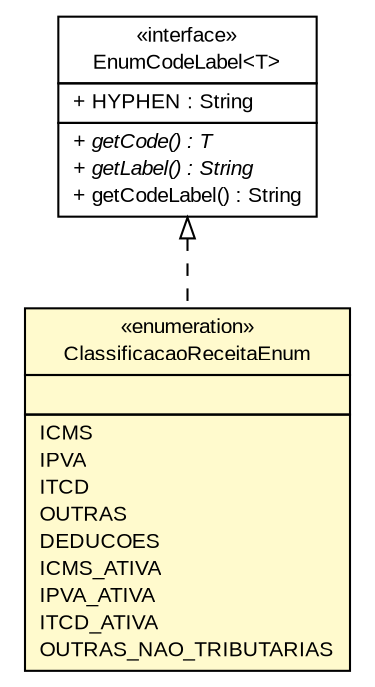 #!/usr/local/bin/dot
#
# Class diagram 
# Generated by UMLGraph version R5_6 (http://www.umlgraph.org/)
#

digraph G {
	edge [fontname="arial",fontsize=10,labelfontname="arial",labelfontsize=10];
	node [fontname="arial",fontsize=10,shape=plaintext];
	nodesep=0.25;
	ranksep=0.5;
	// br.gov.to.sefaz.persistence.enums.EnumCodeLabel<T>
	c323778 [label=<<table title="br.gov.to.sefaz.persistence.enums.EnumCodeLabel" border="0" cellborder="1" cellspacing="0" cellpadding="2" port="p" href="../../../persistence/enums/EnumCodeLabel.html">
		<tr><td><table border="0" cellspacing="0" cellpadding="1">
<tr><td align="center" balign="center"> &#171;interface&#187; </td></tr>
<tr><td align="center" balign="center"> EnumCodeLabel&lt;T&gt; </td></tr>
		</table></td></tr>
		<tr><td><table border="0" cellspacing="0" cellpadding="1">
<tr><td align="left" balign="left"> + HYPHEN : String </td></tr>
		</table></td></tr>
		<tr><td><table border="0" cellspacing="0" cellpadding="1">
<tr><td align="left" balign="left"><font face="arial italic" point-size="10.0"> + getCode() : T </font></td></tr>
<tr><td align="left" balign="left"><font face="arial italic" point-size="10.0"> + getLabel() : String </font></td></tr>
<tr><td align="left" balign="left"> + getCodeLabel() : String </td></tr>
		</table></td></tr>
		</table>>, URL="../../../persistence/enums/EnumCodeLabel.html", fontname="arial", fontcolor="black", fontsize=10.0];
	// br.gov.to.sefaz.arr.persistence.enums.ClassificacaoReceitaEnum
	c324447 [label=<<table title="br.gov.to.sefaz.arr.persistence.enums.ClassificacaoReceitaEnum" border="0" cellborder="1" cellspacing="0" cellpadding="2" port="p" bgcolor="lemonChiffon" href="./ClassificacaoReceitaEnum.html">
		<tr><td><table border="0" cellspacing="0" cellpadding="1">
<tr><td align="center" balign="center"> &#171;enumeration&#187; </td></tr>
<tr><td align="center" balign="center"> ClassificacaoReceitaEnum </td></tr>
		</table></td></tr>
		<tr><td><table border="0" cellspacing="0" cellpadding="1">
<tr><td align="left" balign="left">  </td></tr>
		</table></td></tr>
		<tr><td><table border="0" cellspacing="0" cellpadding="1">
<tr><td align="left" balign="left"> ICMS </td></tr>
<tr><td align="left" balign="left"> IPVA </td></tr>
<tr><td align="left" balign="left"> ITCD </td></tr>
<tr><td align="left" balign="left"> OUTRAS </td></tr>
<tr><td align="left" balign="left"> DEDUCOES </td></tr>
<tr><td align="left" balign="left"> ICMS_ATIVA </td></tr>
<tr><td align="left" balign="left"> IPVA_ATIVA </td></tr>
<tr><td align="left" balign="left"> ITCD_ATIVA </td></tr>
<tr><td align="left" balign="left"> OUTRAS_NAO_TRIBUTARIAS </td></tr>
		</table></td></tr>
		</table>>, URL="./ClassificacaoReceitaEnum.html", fontname="arial", fontcolor="black", fontsize=10.0];
	//br.gov.to.sefaz.arr.persistence.enums.ClassificacaoReceitaEnum implements br.gov.to.sefaz.persistence.enums.EnumCodeLabel<T>
	c323778:p -> c324447:p [dir=back,arrowtail=empty,style=dashed];
}


